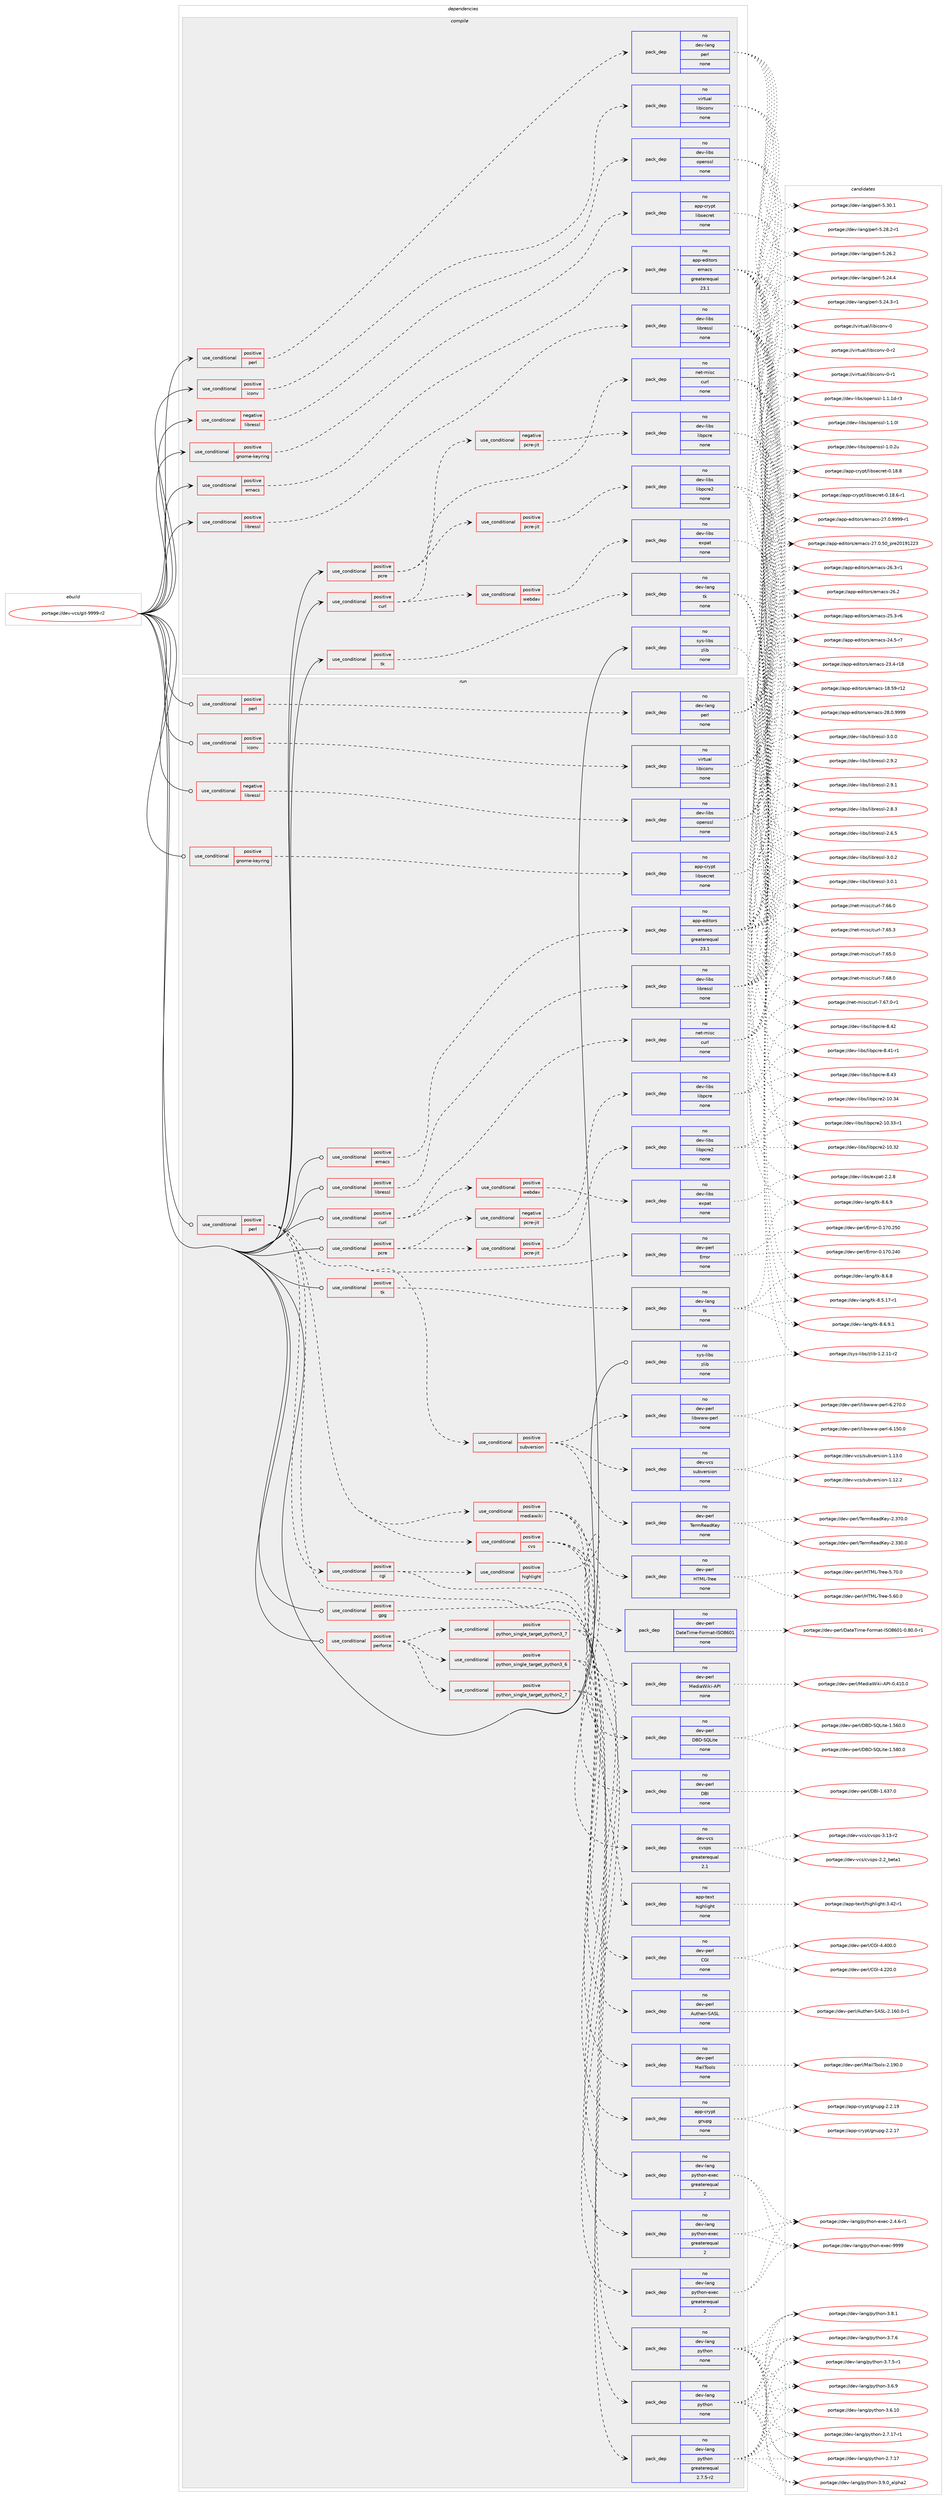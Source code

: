 digraph prolog {

# *************
# Graph options
# *************

newrank=true;
concentrate=true;
compound=true;
graph [rankdir=LR,fontname=Helvetica,fontsize=10,ranksep=1.5];#, ranksep=2.5, nodesep=0.2];
edge  [arrowhead=vee];
node  [fontname=Helvetica,fontsize=10];

# **********
# The ebuild
# **********

subgraph cluster_leftcol {
color=gray;
rank=same;
label=<<i>ebuild</i>>;
id [label="portage://dev-vcs/git-9999-r2", color=red, width=4, href="../dev-vcs/git-9999-r2.svg"];
}

# ****************
# The dependencies
# ****************

subgraph cluster_midcol {
color=gray;
label=<<i>dependencies</i>>;
subgraph cluster_compile {
fillcolor="#eeeeee";
style=filled;
label=<<i>compile</i>>;
subgraph cond60885 {
dependency294381 [label=<<TABLE BORDER="0" CELLBORDER="1" CELLSPACING="0" CELLPADDING="4"><TR><TD ROWSPAN="3" CELLPADDING="10">use_conditional</TD></TR><TR><TD>negative</TD></TR><TR><TD>libressl</TD></TR></TABLE>>, shape=none, color=red];
subgraph pack228946 {
dependency294382 [label=<<TABLE BORDER="0" CELLBORDER="1" CELLSPACING="0" CELLPADDING="4" WIDTH="220"><TR><TD ROWSPAN="6" CELLPADDING="30">pack_dep</TD></TR><TR><TD WIDTH="110">no</TD></TR><TR><TD>dev-libs</TD></TR><TR><TD>openssl</TD></TR><TR><TD>none</TD></TR><TR><TD></TD></TR></TABLE>>, shape=none, color=blue];
}
dependency294381:e -> dependency294382:w [weight=20,style="dashed",arrowhead="vee"];
}
id:e -> dependency294381:w [weight=20,style="solid",arrowhead="vee"];
subgraph cond60886 {
dependency294383 [label=<<TABLE BORDER="0" CELLBORDER="1" CELLSPACING="0" CELLPADDING="4"><TR><TD ROWSPAN="3" CELLPADDING="10">use_conditional</TD></TR><TR><TD>positive</TD></TR><TR><TD>curl</TD></TR></TABLE>>, shape=none, color=red];
subgraph pack228947 {
dependency294384 [label=<<TABLE BORDER="0" CELLBORDER="1" CELLSPACING="0" CELLPADDING="4" WIDTH="220"><TR><TD ROWSPAN="6" CELLPADDING="30">pack_dep</TD></TR><TR><TD WIDTH="110">no</TD></TR><TR><TD>net-misc</TD></TR><TR><TD>curl</TD></TR><TR><TD>none</TD></TR><TR><TD></TD></TR></TABLE>>, shape=none, color=blue];
}
dependency294383:e -> dependency294384:w [weight=20,style="dashed",arrowhead="vee"];
subgraph cond60887 {
dependency294385 [label=<<TABLE BORDER="0" CELLBORDER="1" CELLSPACING="0" CELLPADDING="4"><TR><TD ROWSPAN="3" CELLPADDING="10">use_conditional</TD></TR><TR><TD>positive</TD></TR><TR><TD>webdav</TD></TR></TABLE>>, shape=none, color=red];
subgraph pack228948 {
dependency294386 [label=<<TABLE BORDER="0" CELLBORDER="1" CELLSPACING="0" CELLPADDING="4" WIDTH="220"><TR><TD ROWSPAN="6" CELLPADDING="30">pack_dep</TD></TR><TR><TD WIDTH="110">no</TD></TR><TR><TD>dev-libs</TD></TR><TR><TD>expat</TD></TR><TR><TD>none</TD></TR><TR><TD></TD></TR></TABLE>>, shape=none, color=blue];
}
dependency294385:e -> dependency294386:w [weight=20,style="dashed",arrowhead="vee"];
}
dependency294383:e -> dependency294385:w [weight=20,style="dashed",arrowhead="vee"];
}
id:e -> dependency294383:w [weight=20,style="solid",arrowhead="vee"];
subgraph cond60888 {
dependency294387 [label=<<TABLE BORDER="0" CELLBORDER="1" CELLSPACING="0" CELLPADDING="4"><TR><TD ROWSPAN="3" CELLPADDING="10">use_conditional</TD></TR><TR><TD>positive</TD></TR><TR><TD>emacs</TD></TR></TABLE>>, shape=none, color=red];
subgraph pack228949 {
dependency294388 [label=<<TABLE BORDER="0" CELLBORDER="1" CELLSPACING="0" CELLPADDING="4" WIDTH="220"><TR><TD ROWSPAN="6" CELLPADDING="30">pack_dep</TD></TR><TR><TD WIDTH="110">no</TD></TR><TR><TD>app-editors</TD></TR><TR><TD>emacs</TD></TR><TR><TD>greaterequal</TD></TR><TR><TD>23.1</TD></TR></TABLE>>, shape=none, color=blue];
}
dependency294387:e -> dependency294388:w [weight=20,style="dashed",arrowhead="vee"];
}
id:e -> dependency294387:w [weight=20,style="solid",arrowhead="vee"];
subgraph cond60889 {
dependency294389 [label=<<TABLE BORDER="0" CELLBORDER="1" CELLSPACING="0" CELLPADDING="4"><TR><TD ROWSPAN="3" CELLPADDING="10">use_conditional</TD></TR><TR><TD>positive</TD></TR><TR><TD>gnome-keyring</TD></TR></TABLE>>, shape=none, color=red];
subgraph pack228950 {
dependency294390 [label=<<TABLE BORDER="0" CELLBORDER="1" CELLSPACING="0" CELLPADDING="4" WIDTH="220"><TR><TD ROWSPAN="6" CELLPADDING="30">pack_dep</TD></TR><TR><TD WIDTH="110">no</TD></TR><TR><TD>app-crypt</TD></TR><TR><TD>libsecret</TD></TR><TR><TD>none</TD></TR><TR><TD></TD></TR></TABLE>>, shape=none, color=blue];
}
dependency294389:e -> dependency294390:w [weight=20,style="dashed",arrowhead="vee"];
}
id:e -> dependency294389:w [weight=20,style="solid",arrowhead="vee"];
subgraph cond60890 {
dependency294391 [label=<<TABLE BORDER="0" CELLBORDER="1" CELLSPACING="0" CELLPADDING="4"><TR><TD ROWSPAN="3" CELLPADDING="10">use_conditional</TD></TR><TR><TD>positive</TD></TR><TR><TD>iconv</TD></TR></TABLE>>, shape=none, color=red];
subgraph pack228951 {
dependency294392 [label=<<TABLE BORDER="0" CELLBORDER="1" CELLSPACING="0" CELLPADDING="4" WIDTH="220"><TR><TD ROWSPAN="6" CELLPADDING="30">pack_dep</TD></TR><TR><TD WIDTH="110">no</TD></TR><TR><TD>virtual</TD></TR><TR><TD>libiconv</TD></TR><TR><TD>none</TD></TR><TR><TD></TD></TR></TABLE>>, shape=none, color=blue];
}
dependency294391:e -> dependency294392:w [weight=20,style="dashed",arrowhead="vee"];
}
id:e -> dependency294391:w [weight=20,style="solid",arrowhead="vee"];
subgraph cond60891 {
dependency294393 [label=<<TABLE BORDER="0" CELLBORDER="1" CELLSPACING="0" CELLPADDING="4"><TR><TD ROWSPAN="3" CELLPADDING="10">use_conditional</TD></TR><TR><TD>positive</TD></TR><TR><TD>libressl</TD></TR></TABLE>>, shape=none, color=red];
subgraph pack228952 {
dependency294394 [label=<<TABLE BORDER="0" CELLBORDER="1" CELLSPACING="0" CELLPADDING="4" WIDTH="220"><TR><TD ROWSPAN="6" CELLPADDING="30">pack_dep</TD></TR><TR><TD WIDTH="110">no</TD></TR><TR><TD>dev-libs</TD></TR><TR><TD>libressl</TD></TR><TR><TD>none</TD></TR><TR><TD></TD></TR></TABLE>>, shape=none, color=blue];
}
dependency294393:e -> dependency294394:w [weight=20,style="dashed",arrowhead="vee"];
}
id:e -> dependency294393:w [weight=20,style="solid",arrowhead="vee"];
subgraph cond60892 {
dependency294395 [label=<<TABLE BORDER="0" CELLBORDER="1" CELLSPACING="0" CELLPADDING="4"><TR><TD ROWSPAN="3" CELLPADDING="10">use_conditional</TD></TR><TR><TD>positive</TD></TR><TR><TD>pcre</TD></TR></TABLE>>, shape=none, color=red];
subgraph cond60893 {
dependency294396 [label=<<TABLE BORDER="0" CELLBORDER="1" CELLSPACING="0" CELLPADDING="4"><TR><TD ROWSPAN="3" CELLPADDING="10">use_conditional</TD></TR><TR><TD>positive</TD></TR><TR><TD>pcre-jit</TD></TR></TABLE>>, shape=none, color=red];
subgraph pack228953 {
dependency294397 [label=<<TABLE BORDER="0" CELLBORDER="1" CELLSPACING="0" CELLPADDING="4" WIDTH="220"><TR><TD ROWSPAN="6" CELLPADDING="30">pack_dep</TD></TR><TR><TD WIDTH="110">no</TD></TR><TR><TD>dev-libs</TD></TR><TR><TD>libpcre2</TD></TR><TR><TD>none</TD></TR><TR><TD></TD></TR></TABLE>>, shape=none, color=blue];
}
dependency294396:e -> dependency294397:w [weight=20,style="dashed",arrowhead="vee"];
}
dependency294395:e -> dependency294396:w [weight=20,style="dashed",arrowhead="vee"];
subgraph cond60894 {
dependency294398 [label=<<TABLE BORDER="0" CELLBORDER="1" CELLSPACING="0" CELLPADDING="4"><TR><TD ROWSPAN="3" CELLPADDING="10">use_conditional</TD></TR><TR><TD>negative</TD></TR><TR><TD>pcre-jit</TD></TR></TABLE>>, shape=none, color=red];
subgraph pack228954 {
dependency294399 [label=<<TABLE BORDER="0" CELLBORDER="1" CELLSPACING="0" CELLPADDING="4" WIDTH="220"><TR><TD ROWSPAN="6" CELLPADDING="30">pack_dep</TD></TR><TR><TD WIDTH="110">no</TD></TR><TR><TD>dev-libs</TD></TR><TR><TD>libpcre</TD></TR><TR><TD>none</TD></TR><TR><TD></TD></TR></TABLE>>, shape=none, color=blue];
}
dependency294398:e -> dependency294399:w [weight=20,style="dashed",arrowhead="vee"];
}
dependency294395:e -> dependency294398:w [weight=20,style="dashed",arrowhead="vee"];
}
id:e -> dependency294395:w [weight=20,style="solid",arrowhead="vee"];
subgraph cond60895 {
dependency294400 [label=<<TABLE BORDER="0" CELLBORDER="1" CELLSPACING="0" CELLPADDING="4"><TR><TD ROWSPAN="3" CELLPADDING="10">use_conditional</TD></TR><TR><TD>positive</TD></TR><TR><TD>perl</TD></TR></TABLE>>, shape=none, color=red];
subgraph pack228955 {
dependency294401 [label=<<TABLE BORDER="0" CELLBORDER="1" CELLSPACING="0" CELLPADDING="4" WIDTH="220"><TR><TD ROWSPAN="6" CELLPADDING="30">pack_dep</TD></TR><TR><TD WIDTH="110">no</TD></TR><TR><TD>dev-lang</TD></TR><TR><TD>perl</TD></TR><TR><TD>none</TD></TR><TR><TD></TD></TR></TABLE>>, shape=none, color=blue];
}
dependency294400:e -> dependency294401:w [weight=20,style="dashed",arrowhead="vee"];
}
id:e -> dependency294400:w [weight=20,style="solid",arrowhead="vee"];
subgraph cond60896 {
dependency294402 [label=<<TABLE BORDER="0" CELLBORDER="1" CELLSPACING="0" CELLPADDING="4"><TR><TD ROWSPAN="3" CELLPADDING="10">use_conditional</TD></TR><TR><TD>positive</TD></TR><TR><TD>tk</TD></TR></TABLE>>, shape=none, color=red];
subgraph pack228956 {
dependency294403 [label=<<TABLE BORDER="0" CELLBORDER="1" CELLSPACING="0" CELLPADDING="4" WIDTH="220"><TR><TD ROWSPAN="6" CELLPADDING="30">pack_dep</TD></TR><TR><TD WIDTH="110">no</TD></TR><TR><TD>dev-lang</TD></TR><TR><TD>tk</TD></TR><TR><TD>none</TD></TR><TR><TD></TD></TR></TABLE>>, shape=none, color=blue];
}
dependency294402:e -> dependency294403:w [weight=20,style="dashed",arrowhead="vee"];
}
id:e -> dependency294402:w [weight=20,style="solid",arrowhead="vee"];
subgraph pack228957 {
dependency294404 [label=<<TABLE BORDER="0" CELLBORDER="1" CELLSPACING="0" CELLPADDING="4" WIDTH="220"><TR><TD ROWSPAN="6" CELLPADDING="30">pack_dep</TD></TR><TR><TD WIDTH="110">no</TD></TR><TR><TD>sys-libs</TD></TR><TR><TD>zlib</TD></TR><TR><TD>none</TD></TR><TR><TD></TD></TR></TABLE>>, shape=none, color=blue];
}
id:e -> dependency294404:w [weight=20,style="solid",arrowhead="vee"];
}
subgraph cluster_compileandrun {
fillcolor="#eeeeee";
style=filled;
label=<<i>compile and run</i>>;
}
subgraph cluster_run {
fillcolor="#eeeeee";
style=filled;
label=<<i>run</i>>;
subgraph cond60897 {
dependency294405 [label=<<TABLE BORDER="0" CELLBORDER="1" CELLSPACING="0" CELLPADDING="4"><TR><TD ROWSPAN="3" CELLPADDING="10">use_conditional</TD></TR><TR><TD>negative</TD></TR><TR><TD>libressl</TD></TR></TABLE>>, shape=none, color=red];
subgraph pack228958 {
dependency294406 [label=<<TABLE BORDER="0" CELLBORDER="1" CELLSPACING="0" CELLPADDING="4" WIDTH="220"><TR><TD ROWSPAN="6" CELLPADDING="30">pack_dep</TD></TR><TR><TD WIDTH="110">no</TD></TR><TR><TD>dev-libs</TD></TR><TR><TD>openssl</TD></TR><TR><TD>none</TD></TR><TR><TD></TD></TR></TABLE>>, shape=none, color=blue];
}
dependency294405:e -> dependency294406:w [weight=20,style="dashed",arrowhead="vee"];
}
id:e -> dependency294405:w [weight=20,style="solid",arrowhead="odot"];
subgraph cond60898 {
dependency294407 [label=<<TABLE BORDER="0" CELLBORDER="1" CELLSPACING="0" CELLPADDING="4"><TR><TD ROWSPAN="3" CELLPADDING="10">use_conditional</TD></TR><TR><TD>positive</TD></TR><TR><TD>curl</TD></TR></TABLE>>, shape=none, color=red];
subgraph pack228959 {
dependency294408 [label=<<TABLE BORDER="0" CELLBORDER="1" CELLSPACING="0" CELLPADDING="4" WIDTH="220"><TR><TD ROWSPAN="6" CELLPADDING="30">pack_dep</TD></TR><TR><TD WIDTH="110">no</TD></TR><TR><TD>net-misc</TD></TR><TR><TD>curl</TD></TR><TR><TD>none</TD></TR><TR><TD></TD></TR></TABLE>>, shape=none, color=blue];
}
dependency294407:e -> dependency294408:w [weight=20,style="dashed",arrowhead="vee"];
subgraph cond60899 {
dependency294409 [label=<<TABLE BORDER="0" CELLBORDER="1" CELLSPACING="0" CELLPADDING="4"><TR><TD ROWSPAN="3" CELLPADDING="10">use_conditional</TD></TR><TR><TD>positive</TD></TR><TR><TD>webdav</TD></TR></TABLE>>, shape=none, color=red];
subgraph pack228960 {
dependency294410 [label=<<TABLE BORDER="0" CELLBORDER="1" CELLSPACING="0" CELLPADDING="4" WIDTH="220"><TR><TD ROWSPAN="6" CELLPADDING="30">pack_dep</TD></TR><TR><TD WIDTH="110">no</TD></TR><TR><TD>dev-libs</TD></TR><TR><TD>expat</TD></TR><TR><TD>none</TD></TR><TR><TD></TD></TR></TABLE>>, shape=none, color=blue];
}
dependency294409:e -> dependency294410:w [weight=20,style="dashed",arrowhead="vee"];
}
dependency294407:e -> dependency294409:w [weight=20,style="dashed",arrowhead="vee"];
}
id:e -> dependency294407:w [weight=20,style="solid",arrowhead="odot"];
subgraph cond60900 {
dependency294411 [label=<<TABLE BORDER="0" CELLBORDER="1" CELLSPACING="0" CELLPADDING="4"><TR><TD ROWSPAN="3" CELLPADDING="10">use_conditional</TD></TR><TR><TD>positive</TD></TR><TR><TD>emacs</TD></TR></TABLE>>, shape=none, color=red];
subgraph pack228961 {
dependency294412 [label=<<TABLE BORDER="0" CELLBORDER="1" CELLSPACING="0" CELLPADDING="4" WIDTH="220"><TR><TD ROWSPAN="6" CELLPADDING="30">pack_dep</TD></TR><TR><TD WIDTH="110">no</TD></TR><TR><TD>app-editors</TD></TR><TR><TD>emacs</TD></TR><TR><TD>greaterequal</TD></TR><TR><TD>23.1</TD></TR></TABLE>>, shape=none, color=blue];
}
dependency294411:e -> dependency294412:w [weight=20,style="dashed",arrowhead="vee"];
}
id:e -> dependency294411:w [weight=20,style="solid",arrowhead="odot"];
subgraph cond60901 {
dependency294413 [label=<<TABLE BORDER="0" CELLBORDER="1" CELLSPACING="0" CELLPADDING="4"><TR><TD ROWSPAN="3" CELLPADDING="10">use_conditional</TD></TR><TR><TD>positive</TD></TR><TR><TD>gnome-keyring</TD></TR></TABLE>>, shape=none, color=red];
subgraph pack228962 {
dependency294414 [label=<<TABLE BORDER="0" CELLBORDER="1" CELLSPACING="0" CELLPADDING="4" WIDTH="220"><TR><TD ROWSPAN="6" CELLPADDING="30">pack_dep</TD></TR><TR><TD WIDTH="110">no</TD></TR><TR><TD>app-crypt</TD></TR><TR><TD>libsecret</TD></TR><TR><TD>none</TD></TR><TR><TD></TD></TR></TABLE>>, shape=none, color=blue];
}
dependency294413:e -> dependency294414:w [weight=20,style="dashed",arrowhead="vee"];
}
id:e -> dependency294413:w [weight=20,style="solid",arrowhead="odot"];
subgraph cond60902 {
dependency294415 [label=<<TABLE BORDER="0" CELLBORDER="1" CELLSPACING="0" CELLPADDING="4"><TR><TD ROWSPAN="3" CELLPADDING="10">use_conditional</TD></TR><TR><TD>positive</TD></TR><TR><TD>gpg</TD></TR></TABLE>>, shape=none, color=red];
subgraph pack228963 {
dependency294416 [label=<<TABLE BORDER="0" CELLBORDER="1" CELLSPACING="0" CELLPADDING="4" WIDTH="220"><TR><TD ROWSPAN="6" CELLPADDING="30">pack_dep</TD></TR><TR><TD WIDTH="110">no</TD></TR><TR><TD>app-crypt</TD></TR><TR><TD>gnupg</TD></TR><TR><TD>none</TD></TR><TR><TD></TD></TR></TABLE>>, shape=none, color=blue];
}
dependency294415:e -> dependency294416:w [weight=20,style="dashed",arrowhead="vee"];
}
id:e -> dependency294415:w [weight=20,style="solid",arrowhead="odot"];
subgraph cond60903 {
dependency294417 [label=<<TABLE BORDER="0" CELLBORDER="1" CELLSPACING="0" CELLPADDING="4"><TR><TD ROWSPAN="3" CELLPADDING="10">use_conditional</TD></TR><TR><TD>positive</TD></TR><TR><TD>iconv</TD></TR></TABLE>>, shape=none, color=red];
subgraph pack228964 {
dependency294418 [label=<<TABLE BORDER="0" CELLBORDER="1" CELLSPACING="0" CELLPADDING="4" WIDTH="220"><TR><TD ROWSPAN="6" CELLPADDING="30">pack_dep</TD></TR><TR><TD WIDTH="110">no</TD></TR><TR><TD>virtual</TD></TR><TR><TD>libiconv</TD></TR><TR><TD>none</TD></TR><TR><TD></TD></TR></TABLE>>, shape=none, color=blue];
}
dependency294417:e -> dependency294418:w [weight=20,style="dashed",arrowhead="vee"];
}
id:e -> dependency294417:w [weight=20,style="solid",arrowhead="odot"];
subgraph cond60904 {
dependency294419 [label=<<TABLE BORDER="0" CELLBORDER="1" CELLSPACING="0" CELLPADDING="4"><TR><TD ROWSPAN="3" CELLPADDING="10">use_conditional</TD></TR><TR><TD>positive</TD></TR><TR><TD>libressl</TD></TR></TABLE>>, shape=none, color=red];
subgraph pack228965 {
dependency294420 [label=<<TABLE BORDER="0" CELLBORDER="1" CELLSPACING="0" CELLPADDING="4" WIDTH="220"><TR><TD ROWSPAN="6" CELLPADDING="30">pack_dep</TD></TR><TR><TD WIDTH="110">no</TD></TR><TR><TD>dev-libs</TD></TR><TR><TD>libressl</TD></TR><TR><TD>none</TD></TR><TR><TD></TD></TR></TABLE>>, shape=none, color=blue];
}
dependency294419:e -> dependency294420:w [weight=20,style="dashed",arrowhead="vee"];
}
id:e -> dependency294419:w [weight=20,style="solid",arrowhead="odot"];
subgraph cond60905 {
dependency294421 [label=<<TABLE BORDER="0" CELLBORDER="1" CELLSPACING="0" CELLPADDING="4"><TR><TD ROWSPAN="3" CELLPADDING="10">use_conditional</TD></TR><TR><TD>positive</TD></TR><TR><TD>pcre</TD></TR></TABLE>>, shape=none, color=red];
subgraph cond60906 {
dependency294422 [label=<<TABLE BORDER="0" CELLBORDER="1" CELLSPACING="0" CELLPADDING="4"><TR><TD ROWSPAN="3" CELLPADDING="10">use_conditional</TD></TR><TR><TD>positive</TD></TR><TR><TD>pcre-jit</TD></TR></TABLE>>, shape=none, color=red];
subgraph pack228966 {
dependency294423 [label=<<TABLE BORDER="0" CELLBORDER="1" CELLSPACING="0" CELLPADDING="4" WIDTH="220"><TR><TD ROWSPAN="6" CELLPADDING="30">pack_dep</TD></TR><TR><TD WIDTH="110">no</TD></TR><TR><TD>dev-libs</TD></TR><TR><TD>libpcre2</TD></TR><TR><TD>none</TD></TR><TR><TD></TD></TR></TABLE>>, shape=none, color=blue];
}
dependency294422:e -> dependency294423:w [weight=20,style="dashed",arrowhead="vee"];
}
dependency294421:e -> dependency294422:w [weight=20,style="dashed",arrowhead="vee"];
subgraph cond60907 {
dependency294424 [label=<<TABLE BORDER="0" CELLBORDER="1" CELLSPACING="0" CELLPADDING="4"><TR><TD ROWSPAN="3" CELLPADDING="10">use_conditional</TD></TR><TR><TD>negative</TD></TR><TR><TD>pcre-jit</TD></TR></TABLE>>, shape=none, color=red];
subgraph pack228967 {
dependency294425 [label=<<TABLE BORDER="0" CELLBORDER="1" CELLSPACING="0" CELLPADDING="4" WIDTH="220"><TR><TD ROWSPAN="6" CELLPADDING="30">pack_dep</TD></TR><TR><TD WIDTH="110">no</TD></TR><TR><TD>dev-libs</TD></TR><TR><TD>libpcre</TD></TR><TR><TD>none</TD></TR><TR><TD></TD></TR></TABLE>>, shape=none, color=blue];
}
dependency294424:e -> dependency294425:w [weight=20,style="dashed",arrowhead="vee"];
}
dependency294421:e -> dependency294424:w [weight=20,style="dashed",arrowhead="vee"];
}
id:e -> dependency294421:w [weight=20,style="solid",arrowhead="odot"];
subgraph cond60908 {
dependency294426 [label=<<TABLE BORDER="0" CELLBORDER="1" CELLSPACING="0" CELLPADDING="4"><TR><TD ROWSPAN="3" CELLPADDING="10">use_conditional</TD></TR><TR><TD>positive</TD></TR><TR><TD>perforce</TD></TR></TABLE>>, shape=none, color=red];
subgraph cond60909 {
dependency294427 [label=<<TABLE BORDER="0" CELLBORDER="1" CELLSPACING="0" CELLPADDING="4"><TR><TD ROWSPAN="3" CELLPADDING="10">use_conditional</TD></TR><TR><TD>positive</TD></TR><TR><TD>python_single_target_python2_7</TD></TR></TABLE>>, shape=none, color=red];
subgraph pack228968 {
dependency294428 [label=<<TABLE BORDER="0" CELLBORDER="1" CELLSPACING="0" CELLPADDING="4" WIDTH="220"><TR><TD ROWSPAN="6" CELLPADDING="30">pack_dep</TD></TR><TR><TD WIDTH="110">no</TD></TR><TR><TD>dev-lang</TD></TR><TR><TD>python</TD></TR><TR><TD>greaterequal</TD></TR><TR><TD>2.7.5-r2</TD></TR></TABLE>>, shape=none, color=blue];
}
dependency294427:e -> dependency294428:w [weight=20,style="dashed",arrowhead="vee"];
subgraph pack228969 {
dependency294429 [label=<<TABLE BORDER="0" CELLBORDER="1" CELLSPACING="0" CELLPADDING="4" WIDTH="220"><TR><TD ROWSPAN="6" CELLPADDING="30">pack_dep</TD></TR><TR><TD WIDTH="110">no</TD></TR><TR><TD>dev-lang</TD></TR><TR><TD>python-exec</TD></TR><TR><TD>greaterequal</TD></TR><TR><TD>2</TD></TR></TABLE>>, shape=none, color=blue];
}
dependency294427:e -> dependency294429:w [weight=20,style="dashed",arrowhead="vee"];
}
dependency294426:e -> dependency294427:w [weight=20,style="dashed",arrowhead="vee"];
subgraph cond60910 {
dependency294430 [label=<<TABLE BORDER="0" CELLBORDER="1" CELLSPACING="0" CELLPADDING="4"><TR><TD ROWSPAN="3" CELLPADDING="10">use_conditional</TD></TR><TR><TD>positive</TD></TR><TR><TD>python_single_target_python3_6</TD></TR></TABLE>>, shape=none, color=red];
subgraph pack228970 {
dependency294431 [label=<<TABLE BORDER="0" CELLBORDER="1" CELLSPACING="0" CELLPADDING="4" WIDTH="220"><TR><TD ROWSPAN="6" CELLPADDING="30">pack_dep</TD></TR><TR><TD WIDTH="110">no</TD></TR><TR><TD>dev-lang</TD></TR><TR><TD>python</TD></TR><TR><TD>none</TD></TR><TR><TD></TD></TR></TABLE>>, shape=none, color=blue];
}
dependency294430:e -> dependency294431:w [weight=20,style="dashed",arrowhead="vee"];
subgraph pack228971 {
dependency294432 [label=<<TABLE BORDER="0" CELLBORDER="1" CELLSPACING="0" CELLPADDING="4" WIDTH="220"><TR><TD ROWSPAN="6" CELLPADDING="30">pack_dep</TD></TR><TR><TD WIDTH="110">no</TD></TR><TR><TD>dev-lang</TD></TR><TR><TD>python-exec</TD></TR><TR><TD>greaterequal</TD></TR><TR><TD>2</TD></TR></TABLE>>, shape=none, color=blue];
}
dependency294430:e -> dependency294432:w [weight=20,style="dashed",arrowhead="vee"];
}
dependency294426:e -> dependency294430:w [weight=20,style="dashed",arrowhead="vee"];
subgraph cond60911 {
dependency294433 [label=<<TABLE BORDER="0" CELLBORDER="1" CELLSPACING="0" CELLPADDING="4"><TR><TD ROWSPAN="3" CELLPADDING="10">use_conditional</TD></TR><TR><TD>positive</TD></TR><TR><TD>python_single_target_python3_7</TD></TR></TABLE>>, shape=none, color=red];
subgraph pack228972 {
dependency294434 [label=<<TABLE BORDER="0" CELLBORDER="1" CELLSPACING="0" CELLPADDING="4" WIDTH="220"><TR><TD ROWSPAN="6" CELLPADDING="30">pack_dep</TD></TR><TR><TD WIDTH="110">no</TD></TR><TR><TD>dev-lang</TD></TR><TR><TD>python</TD></TR><TR><TD>none</TD></TR><TR><TD></TD></TR></TABLE>>, shape=none, color=blue];
}
dependency294433:e -> dependency294434:w [weight=20,style="dashed",arrowhead="vee"];
subgraph pack228973 {
dependency294435 [label=<<TABLE BORDER="0" CELLBORDER="1" CELLSPACING="0" CELLPADDING="4" WIDTH="220"><TR><TD ROWSPAN="6" CELLPADDING="30">pack_dep</TD></TR><TR><TD WIDTH="110">no</TD></TR><TR><TD>dev-lang</TD></TR><TR><TD>python-exec</TD></TR><TR><TD>greaterequal</TD></TR><TR><TD>2</TD></TR></TABLE>>, shape=none, color=blue];
}
dependency294433:e -> dependency294435:w [weight=20,style="dashed",arrowhead="vee"];
}
dependency294426:e -> dependency294433:w [weight=20,style="dashed",arrowhead="vee"];
}
id:e -> dependency294426:w [weight=20,style="solid",arrowhead="odot"];
subgraph cond60912 {
dependency294436 [label=<<TABLE BORDER="0" CELLBORDER="1" CELLSPACING="0" CELLPADDING="4"><TR><TD ROWSPAN="3" CELLPADDING="10">use_conditional</TD></TR><TR><TD>positive</TD></TR><TR><TD>perl</TD></TR></TABLE>>, shape=none, color=red];
subgraph pack228974 {
dependency294437 [label=<<TABLE BORDER="0" CELLBORDER="1" CELLSPACING="0" CELLPADDING="4" WIDTH="220"><TR><TD ROWSPAN="6" CELLPADDING="30">pack_dep</TD></TR><TR><TD WIDTH="110">no</TD></TR><TR><TD>dev-lang</TD></TR><TR><TD>perl</TD></TR><TR><TD>none</TD></TR><TR><TD></TD></TR></TABLE>>, shape=none, color=blue];
}
dependency294436:e -> dependency294437:w [weight=20,style="dashed",arrowhead="vee"];
}
id:e -> dependency294436:w [weight=20,style="solid",arrowhead="odot"];
subgraph cond60913 {
dependency294438 [label=<<TABLE BORDER="0" CELLBORDER="1" CELLSPACING="0" CELLPADDING="4"><TR><TD ROWSPAN="3" CELLPADDING="10">use_conditional</TD></TR><TR><TD>positive</TD></TR><TR><TD>perl</TD></TR></TABLE>>, shape=none, color=red];
subgraph pack228975 {
dependency294439 [label=<<TABLE BORDER="0" CELLBORDER="1" CELLSPACING="0" CELLPADDING="4" WIDTH="220"><TR><TD ROWSPAN="6" CELLPADDING="30">pack_dep</TD></TR><TR><TD WIDTH="110">no</TD></TR><TR><TD>dev-perl</TD></TR><TR><TD>Error</TD></TR><TR><TD>none</TD></TR><TR><TD></TD></TR></TABLE>>, shape=none, color=blue];
}
dependency294438:e -> dependency294439:w [weight=20,style="dashed",arrowhead="vee"];
subgraph pack228976 {
dependency294440 [label=<<TABLE BORDER="0" CELLBORDER="1" CELLSPACING="0" CELLPADDING="4" WIDTH="220"><TR><TD ROWSPAN="6" CELLPADDING="30">pack_dep</TD></TR><TR><TD WIDTH="110">no</TD></TR><TR><TD>dev-perl</TD></TR><TR><TD>MailTools</TD></TR><TR><TD>none</TD></TR><TR><TD></TD></TR></TABLE>>, shape=none, color=blue];
}
dependency294438:e -> dependency294440:w [weight=20,style="dashed",arrowhead="vee"];
subgraph pack228977 {
dependency294441 [label=<<TABLE BORDER="0" CELLBORDER="1" CELLSPACING="0" CELLPADDING="4" WIDTH="220"><TR><TD ROWSPAN="6" CELLPADDING="30">pack_dep</TD></TR><TR><TD WIDTH="110">no</TD></TR><TR><TD>dev-perl</TD></TR><TR><TD>Authen-SASL</TD></TR><TR><TD>none</TD></TR><TR><TD></TD></TR></TABLE>>, shape=none, color=blue];
}
dependency294438:e -> dependency294441:w [weight=20,style="dashed",arrowhead="vee"];
subgraph cond60914 {
dependency294442 [label=<<TABLE BORDER="0" CELLBORDER="1" CELLSPACING="0" CELLPADDING="4"><TR><TD ROWSPAN="3" CELLPADDING="10">use_conditional</TD></TR><TR><TD>positive</TD></TR><TR><TD>cgi</TD></TR></TABLE>>, shape=none, color=red];
subgraph pack228978 {
dependency294443 [label=<<TABLE BORDER="0" CELLBORDER="1" CELLSPACING="0" CELLPADDING="4" WIDTH="220"><TR><TD ROWSPAN="6" CELLPADDING="30">pack_dep</TD></TR><TR><TD WIDTH="110">no</TD></TR><TR><TD>dev-perl</TD></TR><TR><TD>CGI</TD></TR><TR><TD>none</TD></TR><TR><TD></TD></TR></TABLE>>, shape=none, color=blue];
}
dependency294442:e -> dependency294443:w [weight=20,style="dashed",arrowhead="vee"];
subgraph cond60915 {
dependency294444 [label=<<TABLE BORDER="0" CELLBORDER="1" CELLSPACING="0" CELLPADDING="4"><TR><TD ROWSPAN="3" CELLPADDING="10">use_conditional</TD></TR><TR><TD>positive</TD></TR><TR><TD>highlight</TD></TR></TABLE>>, shape=none, color=red];
subgraph pack228979 {
dependency294445 [label=<<TABLE BORDER="0" CELLBORDER="1" CELLSPACING="0" CELLPADDING="4" WIDTH="220"><TR><TD ROWSPAN="6" CELLPADDING="30">pack_dep</TD></TR><TR><TD WIDTH="110">no</TD></TR><TR><TD>app-text</TD></TR><TR><TD>highlight</TD></TR><TR><TD>none</TD></TR><TR><TD></TD></TR></TABLE>>, shape=none, color=blue];
}
dependency294444:e -> dependency294445:w [weight=20,style="dashed",arrowhead="vee"];
}
dependency294442:e -> dependency294444:w [weight=20,style="dashed",arrowhead="vee"];
}
dependency294438:e -> dependency294442:w [weight=20,style="dashed",arrowhead="vee"];
subgraph cond60916 {
dependency294446 [label=<<TABLE BORDER="0" CELLBORDER="1" CELLSPACING="0" CELLPADDING="4"><TR><TD ROWSPAN="3" CELLPADDING="10">use_conditional</TD></TR><TR><TD>positive</TD></TR><TR><TD>cvs</TD></TR></TABLE>>, shape=none, color=red];
subgraph pack228980 {
dependency294447 [label=<<TABLE BORDER="0" CELLBORDER="1" CELLSPACING="0" CELLPADDING="4" WIDTH="220"><TR><TD ROWSPAN="6" CELLPADDING="30">pack_dep</TD></TR><TR><TD WIDTH="110">no</TD></TR><TR><TD>dev-vcs</TD></TR><TR><TD>cvsps</TD></TR><TR><TD>greaterequal</TD></TR><TR><TD>2.1</TD></TR></TABLE>>, shape=none, color=blue];
}
dependency294446:e -> dependency294447:w [weight=20,style="dashed",arrowhead="vee"];
subgraph pack228981 {
dependency294448 [label=<<TABLE BORDER="0" CELLBORDER="1" CELLSPACING="0" CELLPADDING="4" WIDTH="220"><TR><TD ROWSPAN="6" CELLPADDING="30">pack_dep</TD></TR><TR><TD WIDTH="110">no</TD></TR><TR><TD>dev-perl</TD></TR><TR><TD>DBI</TD></TR><TR><TD>none</TD></TR><TR><TD></TD></TR></TABLE>>, shape=none, color=blue];
}
dependency294446:e -> dependency294448:w [weight=20,style="dashed",arrowhead="vee"];
subgraph pack228982 {
dependency294449 [label=<<TABLE BORDER="0" CELLBORDER="1" CELLSPACING="0" CELLPADDING="4" WIDTH="220"><TR><TD ROWSPAN="6" CELLPADDING="30">pack_dep</TD></TR><TR><TD WIDTH="110">no</TD></TR><TR><TD>dev-perl</TD></TR><TR><TD>DBD-SQLite</TD></TR><TR><TD>none</TD></TR><TR><TD></TD></TR></TABLE>>, shape=none, color=blue];
}
dependency294446:e -> dependency294449:w [weight=20,style="dashed",arrowhead="vee"];
}
dependency294438:e -> dependency294446:w [weight=20,style="dashed",arrowhead="vee"];
subgraph cond60917 {
dependency294450 [label=<<TABLE BORDER="0" CELLBORDER="1" CELLSPACING="0" CELLPADDING="4"><TR><TD ROWSPAN="3" CELLPADDING="10">use_conditional</TD></TR><TR><TD>positive</TD></TR><TR><TD>mediawiki</TD></TR></TABLE>>, shape=none, color=red];
subgraph pack228983 {
dependency294451 [label=<<TABLE BORDER="0" CELLBORDER="1" CELLSPACING="0" CELLPADDING="4" WIDTH="220"><TR><TD ROWSPAN="6" CELLPADDING="30">pack_dep</TD></TR><TR><TD WIDTH="110">no</TD></TR><TR><TD>dev-perl</TD></TR><TR><TD>DateTime-Format-ISO8601</TD></TR><TR><TD>none</TD></TR><TR><TD></TD></TR></TABLE>>, shape=none, color=blue];
}
dependency294450:e -> dependency294451:w [weight=20,style="dashed",arrowhead="vee"];
subgraph pack228984 {
dependency294452 [label=<<TABLE BORDER="0" CELLBORDER="1" CELLSPACING="0" CELLPADDING="4" WIDTH="220"><TR><TD ROWSPAN="6" CELLPADDING="30">pack_dep</TD></TR><TR><TD WIDTH="110">no</TD></TR><TR><TD>dev-perl</TD></TR><TR><TD>HTML-Tree</TD></TR><TR><TD>none</TD></TR><TR><TD></TD></TR></TABLE>>, shape=none, color=blue];
}
dependency294450:e -> dependency294452:w [weight=20,style="dashed",arrowhead="vee"];
subgraph pack228985 {
dependency294453 [label=<<TABLE BORDER="0" CELLBORDER="1" CELLSPACING="0" CELLPADDING="4" WIDTH="220"><TR><TD ROWSPAN="6" CELLPADDING="30">pack_dep</TD></TR><TR><TD WIDTH="110">no</TD></TR><TR><TD>dev-perl</TD></TR><TR><TD>MediaWiki-API</TD></TR><TR><TD>none</TD></TR><TR><TD></TD></TR></TABLE>>, shape=none, color=blue];
}
dependency294450:e -> dependency294453:w [weight=20,style="dashed",arrowhead="vee"];
}
dependency294438:e -> dependency294450:w [weight=20,style="dashed",arrowhead="vee"];
subgraph cond60918 {
dependency294454 [label=<<TABLE BORDER="0" CELLBORDER="1" CELLSPACING="0" CELLPADDING="4"><TR><TD ROWSPAN="3" CELLPADDING="10">use_conditional</TD></TR><TR><TD>positive</TD></TR><TR><TD>subversion</TD></TR></TABLE>>, shape=none, color=red];
subgraph pack228986 {
dependency294455 [label=<<TABLE BORDER="0" CELLBORDER="1" CELLSPACING="0" CELLPADDING="4" WIDTH="220"><TR><TD ROWSPAN="6" CELLPADDING="30">pack_dep</TD></TR><TR><TD WIDTH="110">no</TD></TR><TR><TD>dev-vcs</TD></TR><TR><TD>subversion</TD></TR><TR><TD>none</TD></TR><TR><TD></TD></TR></TABLE>>, shape=none, color=blue];
}
dependency294454:e -> dependency294455:w [weight=20,style="dashed",arrowhead="vee"];
subgraph pack228987 {
dependency294456 [label=<<TABLE BORDER="0" CELLBORDER="1" CELLSPACING="0" CELLPADDING="4" WIDTH="220"><TR><TD ROWSPAN="6" CELLPADDING="30">pack_dep</TD></TR><TR><TD WIDTH="110">no</TD></TR><TR><TD>dev-perl</TD></TR><TR><TD>libwww-perl</TD></TR><TR><TD>none</TD></TR><TR><TD></TD></TR></TABLE>>, shape=none, color=blue];
}
dependency294454:e -> dependency294456:w [weight=20,style="dashed",arrowhead="vee"];
subgraph pack228988 {
dependency294457 [label=<<TABLE BORDER="0" CELLBORDER="1" CELLSPACING="0" CELLPADDING="4" WIDTH="220"><TR><TD ROWSPAN="6" CELLPADDING="30">pack_dep</TD></TR><TR><TD WIDTH="110">no</TD></TR><TR><TD>dev-perl</TD></TR><TR><TD>TermReadKey</TD></TR><TR><TD>none</TD></TR><TR><TD></TD></TR></TABLE>>, shape=none, color=blue];
}
dependency294454:e -> dependency294457:w [weight=20,style="dashed",arrowhead="vee"];
}
dependency294438:e -> dependency294454:w [weight=20,style="dashed",arrowhead="vee"];
}
id:e -> dependency294438:w [weight=20,style="solid",arrowhead="odot"];
subgraph cond60919 {
dependency294458 [label=<<TABLE BORDER="0" CELLBORDER="1" CELLSPACING="0" CELLPADDING="4"><TR><TD ROWSPAN="3" CELLPADDING="10">use_conditional</TD></TR><TR><TD>positive</TD></TR><TR><TD>tk</TD></TR></TABLE>>, shape=none, color=red];
subgraph pack228989 {
dependency294459 [label=<<TABLE BORDER="0" CELLBORDER="1" CELLSPACING="0" CELLPADDING="4" WIDTH="220"><TR><TD ROWSPAN="6" CELLPADDING="30">pack_dep</TD></TR><TR><TD WIDTH="110">no</TD></TR><TR><TD>dev-lang</TD></TR><TR><TD>tk</TD></TR><TR><TD>none</TD></TR><TR><TD></TD></TR></TABLE>>, shape=none, color=blue];
}
dependency294458:e -> dependency294459:w [weight=20,style="dashed",arrowhead="vee"];
}
id:e -> dependency294458:w [weight=20,style="solid",arrowhead="odot"];
subgraph pack228990 {
dependency294460 [label=<<TABLE BORDER="0" CELLBORDER="1" CELLSPACING="0" CELLPADDING="4" WIDTH="220"><TR><TD ROWSPAN="6" CELLPADDING="30">pack_dep</TD></TR><TR><TD WIDTH="110">no</TD></TR><TR><TD>sys-libs</TD></TR><TR><TD>zlib</TD></TR><TR><TD>none</TD></TR><TR><TD></TD></TR></TABLE>>, shape=none, color=blue];
}
id:e -> dependency294460:w [weight=20,style="solid",arrowhead="odot"];
}
}

# **************
# The candidates
# **************

subgraph cluster_choices {
rank=same;
color=gray;
label=<<i>candidates</i>>;

subgraph choice228946 {
color=black;
nodesep=1;
choice1001011184510810598115471111121011101151151084549464946491004511451 [label="portage://dev-libs/openssl-1.1.1d-r3", color=red, width=4,href="../dev-libs/openssl-1.1.1d-r3.svg"];
choice100101118451081059811547111112101110115115108454946494648108 [label="portage://dev-libs/openssl-1.1.0l", color=red, width=4,href="../dev-libs/openssl-1.1.0l.svg"];
choice100101118451081059811547111112101110115115108454946484650117 [label="portage://dev-libs/openssl-1.0.2u", color=red, width=4,href="../dev-libs/openssl-1.0.2u.svg"];
dependency294382:e -> choice1001011184510810598115471111121011101151151084549464946491004511451:w [style=dotted,weight="100"];
dependency294382:e -> choice100101118451081059811547111112101110115115108454946494648108:w [style=dotted,weight="100"];
dependency294382:e -> choice100101118451081059811547111112101110115115108454946484650117:w [style=dotted,weight="100"];
}
subgraph choice228947 {
color=black;
nodesep=1;
choice1101011164510910511599479911711410845554654564648 [label="portage://net-misc/curl-7.68.0", color=red, width=4,href="../net-misc/curl-7.68.0.svg"];
choice11010111645109105115994799117114108455546545546484511449 [label="portage://net-misc/curl-7.67.0-r1", color=red, width=4,href="../net-misc/curl-7.67.0-r1.svg"];
choice1101011164510910511599479911711410845554654544648 [label="portage://net-misc/curl-7.66.0", color=red, width=4,href="../net-misc/curl-7.66.0.svg"];
choice1101011164510910511599479911711410845554654534651 [label="portage://net-misc/curl-7.65.3", color=red, width=4,href="../net-misc/curl-7.65.3.svg"];
choice1101011164510910511599479911711410845554654534648 [label="portage://net-misc/curl-7.65.0", color=red, width=4,href="../net-misc/curl-7.65.0.svg"];
dependency294384:e -> choice1101011164510910511599479911711410845554654564648:w [style=dotted,weight="100"];
dependency294384:e -> choice11010111645109105115994799117114108455546545546484511449:w [style=dotted,weight="100"];
dependency294384:e -> choice1101011164510910511599479911711410845554654544648:w [style=dotted,weight="100"];
dependency294384:e -> choice1101011164510910511599479911711410845554654534651:w [style=dotted,weight="100"];
dependency294384:e -> choice1101011164510910511599479911711410845554654534648:w [style=dotted,weight="100"];
}
subgraph choice228948 {
color=black;
nodesep=1;
choice10010111845108105981154710112011297116455046504656 [label="portage://dev-libs/expat-2.2.8", color=red, width=4,href="../dev-libs/expat-2.2.8.svg"];
dependency294386:e -> choice10010111845108105981154710112011297116455046504656:w [style=dotted,weight="100"];
}
subgraph choice228949 {
color=black;
nodesep=1;
choice971121124510110010511611111411547101109979911545505646484657575757 [label="portage://app-editors/emacs-28.0.9999", color=red, width=4,href="../app-editors/emacs-28.0.9999.svg"];
choice9711211245101100105116111114115471011099799115455055464846575757574511449 [label="portage://app-editors/emacs-27.0.9999-r1", color=red, width=4,href="../app-editors/emacs-27.0.9999-r1.svg"];
choice97112112451011001051161111141154710110997991154550554648465348951121141015048495749505051 [label="portage://app-editors/emacs-27.0.50_pre20191223", color=red, width=4,href="../app-editors/emacs-27.0.50_pre20191223.svg"];
choice971121124510110010511611111411547101109979911545505446514511449 [label="portage://app-editors/emacs-26.3-r1", color=red, width=4,href="../app-editors/emacs-26.3-r1.svg"];
choice97112112451011001051161111141154710110997991154550544650 [label="portage://app-editors/emacs-26.2", color=red, width=4,href="../app-editors/emacs-26.2.svg"];
choice971121124510110010511611111411547101109979911545505346514511454 [label="portage://app-editors/emacs-25.3-r6", color=red, width=4,href="../app-editors/emacs-25.3-r6.svg"];
choice971121124510110010511611111411547101109979911545505246534511455 [label="portage://app-editors/emacs-24.5-r7", color=red, width=4,href="../app-editors/emacs-24.5-r7.svg"];
choice97112112451011001051161111141154710110997991154550514652451144956 [label="portage://app-editors/emacs-23.4-r18", color=red, width=4,href="../app-editors/emacs-23.4-r18.svg"];
choice9711211245101100105116111114115471011099799115454956465357451144950 [label="portage://app-editors/emacs-18.59-r12", color=red, width=4,href="../app-editors/emacs-18.59-r12.svg"];
dependency294388:e -> choice971121124510110010511611111411547101109979911545505646484657575757:w [style=dotted,weight="100"];
dependency294388:e -> choice9711211245101100105116111114115471011099799115455055464846575757574511449:w [style=dotted,weight="100"];
dependency294388:e -> choice97112112451011001051161111141154710110997991154550554648465348951121141015048495749505051:w [style=dotted,weight="100"];
dependency294388:e -> choice971121124510110010511611111411547101109979911545505446514511449:w [style=dotted,weight="100"];
dependency294388:e -> choice97112112451011001051161111141154710110997991154550544650:w [style=dotted,weight="100"];
dependency294388:e -> choice971121124510110010511611111411547101109979911545505346514511454:w [style=dotted,weight="100"];
dependency294388:e -> choice971121124510110010511611111411547101109979911545505246534511455:w [style=dotted,weight="100"];
dependency294388:e -> choice97112112451011001051161111141154710110997991154550514652451144956:w [style=dotted,weight="100"];
dependency294388:e -> choice9711211245101100105116111114115471011099799115454956465357451144950:w [style=dotted,weight="100"];
}
subgraph choice228950 {
color=black;
nodesep=1;
choice97112112459911412111211647108105981151019911410111645484649564656 [label="portage://app-crypt/libsecret-0.18.8", color=red, width=4,href="../app-crypt/libsecret-0.18.8.svg"];
choice971121124599114121112116471081059811510199114101116454846495646544511449 [label="portage://app-crypt/libsecret-0.18.6-r1", color=red, width=4,href="../app-crypt/libsecret-0.18.6-r1.svg"];
dependency294390:e -> choice97112112459911412111211647108105981151019911410111645484649564656:w [style=dotted,weight="100"];
dependency294390:e -> choice971121124599114121112116471081059811510199114101116454846495646544511449:w [style=dotted,weight="100"];
}
subgraph choice228951 {
color=black;
nodesep=1;
choice1181051141161179710847108105981059911111011845484511450 [label="portage://virtual/libiconv-0-r2", color=red, width=4,href="../virtual/libiconv-0-r2.svg"];
choice1181051141161179710847108105981059911111011845484511449 [label="portage://virtual/libiconv-0-r1", color=red, width=4,href="../virtual/libiconv-0-r1.svg"];
choice118105114116117971084710810598105991111101184548 [label="portage://virtual/libiconv-0", color=red, width=4,href="../virtual/libiconv-0.svg"];
dependency294392:e -> choice1181051141161179710847108105981059911111011845484511450:w [style=dotted,weight="100"];
dependency294392:e -> choice1181051141161179710847108105981059911111011845484511449:w [style=dotted,weight="100"];
dependency294392:e -> choice118105114116117971084710810598105991111101184548:w [style=dotted,weight="100"];
}
subgraph choice228952 {
color=black;
nodesep=1;
choice10010111845108105981154710810598114101115115108455146484650 [label="portage://dev-libs/libressl-3.0.2", color=red, width=4,href="../dev-libs/libressl-3.0.2.svg"];
choice10010111845108105981154710810598114101115115108455146484649 [label="portage://dev-libs/libressl-3.0.1", color=red, width=4,href="../dev-libs/libressl-3.0.1.svg"];
choice10010111845108105981154710810598114101115115108455146484648 [label="portage://dev-libs/libressl-3.0.0", color=red, width=4,href="../dev-libs/libressl-3.0.0.svg"];
choice10010111845108105981154710810598114101115115108455046574650 [label="portage://dev-libs/libressl-2.9.2", color=red, width=4,href="../dev-libs/libressl-2.9.2.svg"];
choice10010111845108105981154710810598114101115115108455046574649 [label="portage://dev-libs/libressl-2.9.1", color=red, width=4,href="../dev-libs/libressl-2.9.1.svg"];
choice10010111845108105981154710810598114101115115108455046564651 [label="portage://dev-libs/libressl-2.8.3", color=red, width=4,href="../dev-libs/libressl-2.8.3.svg"];
choice10010111845108105981154710810598114101115115108455046544653 [label="portage://dev-libs/libressl-2.6.5", color=red, width=4,href="../dev-libs/libressl-2.6.5.svg"];
dependency294394:e -> choice10010111845108105981154710810598114101115115108455146484650:w [style=dotted,weight="100"];
dependency294394:e -> choice10010111845108105981154710810598114101115115108455146484649:w [style=dotted,weight="100"];
dependency294394:e -> choice10010111845108105981154710810598114101115115108455146484648:w [style=dotted,weight="100"];
dependency294394:e -> choice10010111845108105981154710810598114101115115108455046574650:w [style=dotted,weight="100"];
dependency294394:e -> choice10010111845108105981154710810598114101115115108455046574649:w [style=dotted,weight="100"];
dependency294394:e -> choice10010111845108105981154710810598114101115115108455046564651:w [style=dotted,weight="100"];
dependency294394:e -> choice10010111845108105981154710810598114101115115108455046544653:w [style=dotted,weight="100"];
}
subgraph choice228953 {
color=black;
nodesep=1;
choice100101118451081059811547108105981129911410150454948465152 [label="portage://dev-libs/libpcre2-10.34", color=red, width=4,href="../dev-libs/libpcre2-10.34.svg"];
choice1001011184510810598115471081059811299114101504549484651514511449 [label="portage://dev-libs/libpcre2-10.33-r1", color=red, width=4,href="../dev-libs/libpcre2-10.33-r1.svg"];
choice100101118451081059811547108105981129911410150454948465150 [label="portage://dev-libs/libpcre2-10.32", color=red, width=4,href="../dev-libs/libpcre2-10.32.svg"];
dependency294397:e -> choice100101118451081059811547108105981129911410150454948465152:w [style=dotted,weight="100"];
dependency294397:e -> choice1001011184510810598115471081059811299114101504549484651514511449:w [style=dotted,weight="100"];
dependency294397:e -> choice100101118451081059811547108105981129911410150454948465150:w [style=dotted,weight="100"];
}
subgraph choice228954 {
color=black;
nodesep=1;
choice10010111845108105981154710810598112991141014556465251 [label="portage://dev-libs/libpcre-8.43", color=red, width=4,href="../dev-libs/libpcre-8.43.svg"];
choice10010111845108105981154710810598112991141014556465250 [label="portage://dev-libs/libpcre-8.42", color=red, width=4,href="../dev-libs/libpcre-8.42.svg"];
choice100101118451081059811547108105981129911410145564652494511449 [label="portage://dev-libs/libpcre-8.41-r1", color=red, width=4,href="../dev-libs/libpcre-8.41-r1.svg"];
dependency294399:e -> choice10010111845108105981154710810598112991141014556465251:w [style=dotted,weight="100"];
dependency294399:e -> choice10010111845108105981154710810598112991141014556465250:w [style=dotted,weight="100"];
dependency294399:e -> choice100101118451081059811547108105981129911410145564652494511449:w [style=dotted,weight="100"];
}
subgraph choice228955 {
color=black;
nodesep=1;
choice10010111845108971101034711210111410845534651484649 [label="portage://dev-lang/perl-5.30.1", color=red, width=4,href="../dev-lang/perl-5.30.1.svg"];
choice100101118451089711010347112101114108455346505646504511449 [label="portage://dev-lang/perl-5.28.2-r1", color=red, width=4,href="../dev-lang/perl-5.28.2-r1.svg"];
choice10010111845108971101034711210111410845534650544650 [label="portage://dev-lang/perl-5.26.2", color=red, width=4,href="../dev-lang/perl-5.26.2.svg"];
choice10010111845108971101034711210111410845534650524652 [label="portage://dev-lang/perl-5.24.4", color=red, width=4,href="../dev-lang/perl-5.24.4.svg"];
choice100101118451089711010347112101114108455346505246514511449 [label="portage://dev-lang/perl-5.24.3-r1", color=red, width=4,href="../dev-lang/perl-5.24.3-r1.svg"];
dependency294401:e -> choice10010111845108971101034711210111410845534651484649:w [style=dotted,weight="100"];
dependency294401:e -> choice100101118451089711010347112101114108455346505646504511449:w [style=dotted,weight="100"];
dependency294401:e -> choice10010111845108971101034711210111410845534650544650:w [style=dotted,weight="100"];
dependency294401:e -> choice10010111845108971101034711210111410845534650524652:w [style=dotted,weight="100"];
dependency294401:e -> choice100101118451089711010347112101114108455346505246514511449:w [style=dotted,weight="100"];
}
subgraph choice228956 {
color=black;
nodesep=1;
choice1001011184510897110103471161074556465446574649 [label="portage://dev-lang/tk-8.6.9.1", color=red, width=4,href="../dev-lang/tk-8.6.9.1.svg"];
choice100101118451089711010347116107455646544657 [label="portage://dev-lang/tk-8.6.9", color=red, width=4,href="../dev-lang/tk-8.6.9.svg"];
choice100101118451089711010347116107455646544656 [label="portage://dev-lang/tk-8.6.8", color=red, width=4,href="../dev-lang/tk-8.6.8.svg"];
choice100101118451089711010347116107455646534649554511449 [label="portage://dev-lang/tk-8.5.17-r1", color=red, width=4,href="../dev-lang/tk-8.5.17-r1.svg"];
dependency294403:e -> choice1001011184510897110103471161074556465446574649:w [style=dotted,weight="100"];
dependency294403:e -> choice100101118451089711010347116107455646544657:w [style=dotted,weight="100"];
dependency294403:e -> choice100101118451089711010347116107455646544656:w [style=dotted,weight="100"];
dependency294403:e -> choice100101118451089711010347116107455646534649554511449:w [style=dotted,weight="100"];
}
subgraph choice228957 {
color=black;
nodesep=1;
choice11512111545108105981154712210810598454946504649494511450 [label="portage://sys-libs/zlib-1.2.11-r2", color=red, width=4,href="../sys-libs/zlib-1.2.11-r2.svg"];
dependency294404:e -> choice11512111545108105981154712210810598454946504649494511450:w [style=dotted,weight="100"];
}
subgraph choice228958 {
color=black;
nodesep=1;
choice1001011184510810598115471111121011101151151084549464946491004511451 [label="portage://dev-libs/openssl-1.1.1d-r3", color=red, width=4,href="../dev-libs/openssl-1.1.1d-r3.svg"];
choice100101118451081059811547111112101110115115108454946494648108 [label="portage://dev-libs/openssl-1.1.0l", color=red, width=4,href="../dev-libs/openssl-1.1.0l.svg"];
choice100101118451081059811547111112101110115115108454946484650117 [label="portage://dev-libs/openssl-1.0.2u", color=red, width=4,href="../dev-libs/openssl-1.0.2u.svg"];
dependency294406:e -> choice1001011184510810598115471111121011101151151084549464946491004511451:w [style=dotted,weight="100"];
dependency294406:e -> choice100101118451081059811547111112101110115115108454946494648108:w [style=dotted,weight="100"];
dependency294406:e -> choice100101118451081059811547111112101110115115108454946484650117:w [style=dotted,weight="100"];
}
subgraph choice228959 {
color=black;
nodesep=1;
choice1101011164510910511599479911711410845554654564648 [label="portage://net-misc/curl-7.68.0", color=red, width=4,href="../net-misc/curl-7.68.0.svg"];
choice11010111645109105115994799117114108455546545546484511449 [label="portage://net-misc/curl-7.67.0-r1", color=red, width=4,href="../net-misc/curl-7.67.0-r1.svg"];
choice1101011164510910511599479911711410845554654544648 [label="portage://net-misc/curl-7.66.0", color=red, width=4,href="../net-misc/curl-7.66.0.svg"];
choice1101011164510910511599479911711410845554654534651 [label="portage://net-misc/curl-7.65.3", color=red, width=4,href="../net-misc/curl-7.65.3.svg"];
choice1101011164510910511599479911711410845554654534648 [label="portage://net-misc/curl-7.65.0", color=red, width=4,href="../net-misc/curl-7.65.0.svg"];
dependency294408:e -> choice1101011164510910511599479911711410845554654564648:w [style=dotted,weight="100"];
dependency294408:e -> choice11010111645109105115994799117114108455546545546484511449:w [style=dotted,weight="100"];
dependency294408:e -> choice1101011164510910511599479911711410845554654544648:w [style=dotted,weight="100"];
dependency294408:e -> choice1101011164510910511599479911711410845554654534651:w [style=dotted,weight="100"];
dependency294408:e -> choice1101011164510910511599479911711410845554654534648:w [style=dotted,weight="100"];
}
subgraph choice228960 {
color=black;
nodesep=1;
choice10010111845108105981154710112011297116455046504656 [label="portage://dev-libs/expat-2.2.8", color=red, width=4,href="../dev-libs/expat-2.2.8.svg"];
dependency294410:e -> choice10010111845108105981154710112011297116455046504656:w [style=dotted,weight="100"];
}
subgraph choice228961 {
color=black;
nodesep=1;
choice971121124510110010511611111411547101109979911545505646484657575757 [label="portage://app-editors/emacs-28.0.9999", color=red, width=4,href="../app-editors/emacs-28.0.9999.svg"];
choice9711211245101100105116111114115471011099799115455055464846575757574511449 [label="portage://app-editors/emacs-27.0.9999-r1", color=red, width=4,href="../app-editors/emacs-27.0.9999-r1.svg"];
choice97112112451011001051161111141154710110997991154550554648465348951121141015048495749505051 [label="portage://app-editors/emacs-27.0.50_pre20191223", color=red, width=4,href="../app-editors/emacs-27.0.50_pre20191223.svg"];
choice971121124510110010511611111411547101109979911545505446514511449 [label="portage://app-editors/emacs-26.3-r1", color=red, width=4,href="../app-editors/emacs-26.3-r1.svg"];
choice97112112451011001051161111141154710110997991154550544650 [label="portage://app-editors/emacs-26.2", color=red, width=4,href="../app-editors/emacs-26.2.svg"];
choice971121124510110010511611111411547101109979911545505346514511454 [label="portage://app-editors/emacs-25.3-r6", color=red, width=4,href="../app-editors/emacs-25.3-r6.svg"];
choice971121124510110010511611111411547101109979911545505246534511455 [label="portage://app-editors/emacs-24.5-r7", color=red, width=4,href="../app-editors/emacs-24.5-r7.svg"];
choice97112112451011001051161111141154710110997991154550514652451144956 [label="portage://app-editors/emacs-23.4-r18", color=red, width=4,href="../app-editors/emacs-23.4-r18.svg"];
choice9711211245101100105116111114115471011099799115454956465357451144950 [label="portage://app-editors/emacs-18.59-r12", color=red, width=4,href="../app-editors/emacs-18.59-r12.svg"];
dependency294412:e -> choice971121124510110010511611111411547101109979911545505646484657575757:w [style=dotted,weight="100"];
dependency294412:e -> choice9711211245101100105116111114115471011099799115455055464846575757574511449:w [style=dotted,weight="100"];
dependency294412:e -> choice97112112451011001051161111141154710110997991154550554648465348951121141015048495749505051:w [style=dotted,weight="100"];
dependency294412:e -> choice971121124510110010511611111411547101109979911545505446514511449:w [style=dotted,weight="100"];
dependency294412:e -> choice97112112451011001051161111141154710110997991154550544650:w [style=dotted,weight="100"];
dependency294412:e -> choice971121124510110010511611111411547101109979911545505346514511454:w [style=dotted,weight="100"];
dependency294412:e -> choice971121124510110010511611111411547101109979911545505246534511455:w [style=dotted,weight="100"];
dependency294412:e -> choice97112112451011001051161111141154710110997991154550514652451144956:w [style=dotted,weight="100"];
dependency294412:e -> choice9711211245101100105116111114115471011099799115454956465357451144950:w [style=dotted,weight="100"];
}
subgraph choice228962 {
color=black;
nodesep=1;
choice97112112459911412111211647108105981151019911410111645484649564656 [label="portage://app-crypt/libsecret-0.18.8", color=red, width=4,href="../app-crypt/libsecret-0.18.8.svg"];
choice971121124599114121112116471081059811510199114101116454846495646544511449 [label="portage://app-crypt/libsecret-0.18.6-r1", color=red, width=4,href="../app-crypt/libsecret-0.18.6-r1.svg"];
dependency294414:e -> choice97112112459911412111211647108105981151019911410111645484649564656:w [style=dotted,weight="100"];
dependency294414:e -> choice971121124599114121112116471081059811510199114101116454846495646544511449:w [style=dotted,weight="100"];
}
subgraph choice228963 {
color=black;
nodesep=1;
choice9711211245991141211121164710311011711210345504650464957 [label="portage://app-crypt/gnupg-2.2.19", color=red, width=4,href="../app-crypt/gnupg-2.2.19.svg"];
choice9711211245991141211121164710311011711210345504650464955 [label="portage://app-crypt/gnupg-2.2.17", color=red, width=4,href="../app-crypt/gnupg-2.2.17.svg"];
dependency294416:e -> choice9711211245991141211121164710311011711210345504650464957:w [style=dotted,weight="100"];
dependency294416:e -> choice9711211245991141211121164710311011711210345504650464955:w [style=dotted,weight="100"];
}
subgraph choice228964 {
color=black;
nodesep=1;
choice1181051141161179710847108105981059911111011845484511450 [label="portage://virtual/libiconv-0-r2", color=red, width=4,href="../virtual/libiconv-0-r2.svg"];
choice1181051141161179710847108105981059911111011845484511449 [label="portage://virtual/libiconv-0-r1", color=red, width=4,href="../virtual/libiconv-0-r1.svg"];
choice118105114116117971084710810598105991111101184548 [label="portage://virtual/libiconv-0", color=red, width=4,href="../virtual/libiconv-0.svg"];
dependency294418:e -> choice1181051141161179710847108105981059911111011845484511450:w [style=dotted,weight="100"];
dependency294418:e -> choice1181051141161179710847108105981059911111011845484511449:w [style=dotted,weight="100"];
dependency294418:e -> choice118105114116117971084710810598105991111101184548:w [style=dotted,weight="100"];
}
subgraph choice228965 {
color=black;
nodesep=1;
choice10010111845108105981154710810598114101115115108455146484650 [label="portage://dev-libs/libressl-3.0.2", color=red, width=4,href="../dev-libs/libressl-3.0.2.svg"];
choice10010111845108105981154710810598114101115115108455146484649 [label="portage://dev-libs/libressl-3.0.1", color=red, width=4,href="../dev-libs/libressl-3.0.1.svg"];
choice10010111845108105981154710810598114101115115108455146484648 [label="portage://dev-libs/libressl-3.0.0", color=red, width=4,href="../dev-libs/libressl-3.0.0.svg"];
choice10010111845108105981154710810598114101115115108455046574650 [label="portage://dev-libs/libressl-2.9.2", color=red, width=4,href="../dev-libs/libressl-2.9.2.svg"];
choice10010111845108105981154710810598114101115115108455046574649 [label="portage://dev-libs/libressl-2.9.1", color=red, width=4,href="../dev-libs/libressl-2.9.1.svg"];
choice10010111845108105981154710810598114101115115108455046564651 [label="portage://dev-libs/libressl-2.8.3", color=red, width=4,href="../dev-libs/libressl-2.8.3.svg"];
choice10010111845108105981154710810598114101115115108455046544653 [label="portage://dev-libs/libressl-2.6.5", color=red, width=4,href="../dev-libs/libressl-2.6.5.svg"];
dependency294420:e -> choice10010111845108105981154710810598114101115115108455146484650:w [style=dotted,weight="100"];
dependency294420:e -> choice10010111845108105981154710810598114101115115108455146484649:w [style=dotted,weight="100"];
dependency294420:e -> choice10010111845108105981154710810598114101115115108455146484648:w [style=dotted,weight="100"];
dependency294420:e -> choice10010111845108105981154710810598114101115115108455046574650:w [style=dotted,weight="100"];
dependency294420:e -> choice10010111845108105981154710810598114101115115108455046574649:w [style=dotted,weight="100"];
dependency294420:e -> choice10010111845108105981154710810598114101115115108455046564651:w [style=dotted,weight="100"];
dependency294420:e -> choice10010111845108105981154710810598114101115115108455046544653:w [style=dotted,weight="100"];
}
subgraph choice228966 {
color=black;
nodesep=1;
choice100101118451081059811547108105981129911410150454948465152 [label="portage://dev-libs/libpcre2-10.34", color=red, width=4,href="../dev-libs/libpcre2-10.34.svg"];
choice1001011184510810598115471081059811299114101504549484651514511449 [label="portage://dev-libs/libpcre2-10.33-r1", color=red, width=4,href="../dev-libs/libpcre2-10.33-r1.svg"];
choice100101118451081059811547108105981129911410150454948465150 [label="portage://dev-libs/libpcre2-10.32", color=red, width=4,href="../dev-libs/libpcre2-10.32.svg"];
dependency294423:e -> choice100101118451081059811547108105981129911410150454948465152:w [style=dotted,weight="100"];
dependency294423:e -> choice1001011184510810598115471081059811299114101504549484651514511449:w [style=dotted,weight="100"];
dependency294423:e -> choice100101118451081059811547108105981129911410150454948465150:w [style=dotted,weight="100"];
}
subgraph choice228967 {
color=black;
nodesep=1;
choice10010111845108105981154710810598112991141014556465251 [label="portage://dev-libs/libpcre-8.43", color=red, width=4,href="../dev-libs/libpcre-8.43.svg"];
choice10010111845108105981154710810598112991141014556465250 [label="portage://dev-libs/libpcre-8.42", color=red, width=4,href="../dev-libs/libpcre-8.42.svg"];
choice100101118451081059811547108105981129911410145564652494511449 [label="portage://dev-libs/libpcre-8.41-r1", color=red, width=4,href="../dev-libs/libpcre-8.41-r1.svg"];
dependency294425:e -> choice10010111845108105981154710810598112991141014556465251:w [style=dotted,weight="100"];
dependency294425:e -> choice10010111845108105981154710810598112991141014556465250:w [style=dotted,weight="100"];
dependency294425:e -> choice100101118451081059811547108105981129911410145564652494511449:w [style=dotted,weight="100"];
}
subgraph choice228968 {
color=black;
nodesep=1;
choice10010111845108971101034711212111610411111045514657464895971081121049750 [label="portage://dev-lang/python-3.9.0_alpha2", color=red, width=4,href="../dev-lang/python-3.9.0_alpha2.svg"];
choice100101118451089711010347112121116104111110455146564649 [label="portage://dev-lang/python-3.8.1", color=red, width=4,href="../dev-lang/python-3.8.1.svg"];
choice100101118451089711010347112121116104111110455146554654 [label="portage://dev-lang/python-3.7.6", color=red, width=4,href="../dev-lang/python-3.7.6.svg"];
choice1001011184510897110103471121211161041111104551465546534511449 [label="portage://dev-lang/python-3.7.5-r1", color=red, width=4,href="../dev-lang/python-3.7.5-r1.svg"];
choice100101118451089711010347112121116104111110455146544657 [label="portage://dev-lang/python-3.6.9", color=red, width=4,href="../dev-lang/python-3.6.9.svg"];
choice10010111845108971101034711212111610411111045514654464948 [label="portage://dev-lang/python-3.6.10", color=red, width=4,href="../dev-lang/python-3.6.10.svg"];
choice100101118451089711010347112121116104111110455046554649554511449 [label="portage://dev-lang/python-2.7.17-r1", color=red, width=4,href="../dev-lang/python-2.7.17-r1.svg"];
choice10010111845108971101034711212111610411111045504655464955 [label="portage://dev-lang/python-2.7.17", color=red, width=4,href="../dev-lang/python-2.7.17.svg"];
dependency294428:e -> choice10010111845108971101034711212111610411111045514657464895971081121049750:w [style=dotted,weight="100"];
dependency294428:e -> choice100101118451089711010347112121116104111110455146564649:w [style=dotted,weight="100"];
dependency294428:e -> choice100101118451089711010347112121116104111110455146554654:w [style=dotted,weight="100"];
dependency294428:e -> choice1001011184510897110103471121211161041111104551465546534511449:w [style=dotted,weight="100"];
dependency294428:e -> choice100101118451089711010347112121116104111110455146544657:w [style=dotted,weight="100"];
dependency294428:e -> choice10010111845108971101034711212111610411111045514654464948:w [style=dotted,weight="100"];
dependency294428:e -> choice100101118451089711010347112121116104111110455046554649554511449:w [style=dotted,weight="100"];
dependency294428:e -> choice10010111845108971101034711212111610411111045504655464955:w [style=dotted,weight="100"];
}
subgraph choice228969 {
color=black;
nodesep=1;
choice10010111845108971101034711212111610411111045101120101994557575757 [label="portage://dev-lang/python-exec-9999", color=red, width=4,href="../dev-lang/python-exec-9999.svg"];
choice10010111845108971101034711212111610411111045101120101994550465246544511449 [label="portage://dev-lang/python-exec-2.4.6-r1", color=red, width=4,href="../dev-lang/python-exec-2.4.6-r1.svg"];
dependency294429:e -> choice10010111845108971101034711212111610411111045101120101994557575757:w [style=dotted,weight="100"];
dependency294429:e -> choice10010111845108971101034711212111610411111045101120101994550465246544511449:w [style=dotted,weight="100"];
}
subgraph choice228970 {
color=black;
nodesep=1;
choice10010111845108971101034711212111610411111045514657464895971081121049750 [label="portage://dev-lang/python-3.9.0_alpha2", color=red, width=4,href="../dev-lang/python-3.9.0_alpha2.svg"];
choice100101118451089711010347112121116104111110455146564649 [label="portage://dev-lang/python-3.8.1", color=red, width=4,href="../dev-lang/python-3.8.1.svg"];
choice100101118451089711010347112121116104111110455146554654 [label="portage://dev-lang/python-3.7.6", color=red, width=4,href="../dev-lang/python-3.7.6.svg"];
choice1001011184510897110103471121211161041111104551465546534511449 [label="portage://dev-lang/python-3.7.5-r1", color=red, width=4,href="../dev-lang/python-3.7.5-r1.svg"];
choice100101118451089711010347112121116104111110455146544657 [label="portage://dev-lang/python-3.6.9", color=red, width=4,href="../dev-lang/python-3.6.9.svg"];
choice10010111845108971101034711212111610411111045514654464948 [label="portage://dev-lang/python-3.6.10", color=red, width=4,href="../dev-lang/python-3.6.10.svg"];
choice100101118451089711010347112121116104111110455046554649554511449 [label="portage://dev-lang/python-2.7.17-r1", color=red, width=4,href="../dev-lang/python-2.7.17-r1.svg"];
choice10010111845108971101034711212111610411111045504655464955 [label="portage://dev-lang/python-2.7.17", color=red, width=4,href="../dev-lang/python-2.7.17.svg"];
dependency294431:e -> choice10010111845108971101034711212111610411111045514657464895971081121049750:w [style=dotted,weight="100"];
dependency294431:e -> choice100101118451089711010347112121116104111110455146564649:w [style=dotted,weight="100"];
dependency294431:e -> choice100101118451089711010347112121116104111110455146554654:w [style=dotted,weight="100"];
dependency294431:e -> choice1001011184510897110103471121211161041111104551465546534511449:w [style=dotted,weight="100"];
dependency294431:e -> choice100101118451089711010347112121116104111110455146544657:w [style=dotted,weight="100"];
dependency294431:e -> choice10010111845108971101034711212111610411111045514654464948:w [style=dotted,weight="100"];
dependency294431:e -> choice100101118451089711010347112121116104111110455046554649554511449:w [style=dotted,weight="100"];
dependency294431:e -> choice10010111845108971101034711212111610411111045504655464955:w [style=dotted,weight="100"];
}
subgraph choice228971 {
color=black;
nodesep=1;
choice10010111845108971101034711212111610411111045101120101994557575757 [label="portage://dev-lang/python-exec-9999", color=red, width=4,href="../dev-lang/python-exec-9999.svg"];
choice10010111845108971101034711212111610411111045101120101994550465246544511449 [label="portage://dev-lang/python-exec-2.4.6-r1", color=red, width=4,href="../dev-lang/python-exec-2.4.6-r1.svg"];
dependency294432:e -> choice10010111845108971101034711212111610411111045101120101994557575757:w [style=dotted,weight="100"];
dependency294432:e -> choice10010111845108971101034711212111610411111045101120101994550465246544511449:w [style=dotted,weight="100"];
}
subgraph choice228972 {
color=black;
nodesep=1;
choice10010111845108971101034711212111610411111045514657464895971081121049750 [label="portage://dev-lang/python-3.9.0_alpha2", color=red, width=4,href="../dev-lang/python-3.9.0_alpha2.svg"];
choice100101118451089711010347112121116104111110455146564649 [label="portage://dev-lang/python-3.8.1", color=red, width=4,href="../dev-lang/python-3.8.1.svg"];
choice100101118451089711010347112121116104111110455146554654 [label="portage://dev-lang/python-3.7.6", color=red, width=4,href="../dev-lang/python-3.7.6.svg"];
choice1001011184510897110103471121211161041111104551465546534511449 [label="portage://dev-lang/python-3.7.5-r1", color=red, width=4,href="../dev-lang/python-3.7.5-r1.svg"];
choice100101118451089711010347112121116104111110455146544657 [label="portage://dev-lang/python-3.6.9", color=red, width=4,href="../dev-lang/python-3.6.9.svg"];
choice10010111845108971101034711212111610411111045514654464948 [label="portage://dev-lang/python-3.6.10", color=red, width=4,href="../dev-lang/python-3.6.10.svg"];
choice100101118451089711010347112121116104111110455046554649554511449 [label="portage://dev-lang/python-2.7.17-r1", color=red, width=4,href="../dev-lang/python-2.7.17-r1.svg"];
choice10010111845108971101034711212111610411111045504655464955 [label="portage://dev-lang/python-2.7.17", color=red, width=4,href="../dev-lang/python-2.7.17.svg"];
dependency294434:e -> choice10010111845108971101034711212111610411111045514657464895971081121049750:w [style=dotted,weight="100"];
dependency294434:e -> choice100101118451089711010347112121116104111110455146564649:w [style=dotted,weight="100"];
dependency294434:e -> choice100101118451089711010347112121116104111110455146554654:w [style=dotted,weight="100"];
dependency294434:e -> choice1001011184510897110103471121211161041111104551465546534511449:w [style=dotted,weight="100"];
dependency294434:e -> choice100101118451089711010347112121116104111110455146544657:w [style=dotted,weight="100"];
dependency294434:e -> choice10010111845108971101034711212111610411111045514654464948:w [style=dotted,weight="100"];
dependency294434:e -> choice100101118451089711010347112121116104111110455046554649554511449:w [style=dotted,weight="100"];
dependency294434:e -> choice10010111845108971101034711212111610411111045504655464955:w [style=dotted,weight="100"];
}
subgraph choice228973 {
color=black;
nodesep=1;
choice10010111845108971101034711212111610411111045101120101994557575757 [label="portage://dev-lang/python-exec-9999", color=red, width=4,href="../dev-lang/python-exec-9999.svg"];
choice10010111845108971101034711212111610411111045101120101994550465246544511449 [label="portage://dev-lang/python-exec-2.4.6-r1", color=red, width=4,href="../dev-lang/python-exec-2.4.6-r1.svg"];
dependency294435:e -> choice10010111845108971101034711212111610411111045101120101994557575757:w [style=dotted,weight="100"];
dependency294435:e -> choice10010111845108971101034711212111610411111045101120101994550465246544511449:w [style=dotted,weight="100"];
}
subgraph choice228974 {
color=black;
nodesep=1;
choice10010111845108971101034711210111410845534651484649 [label="portage://dev-lang/perl-5.30.1", color=red, width=4,href="../dev-lang/perl-5.30.1.svg"];
choice100101118451089711010347112101114108455346505646504511449 [label="portage://dev-lang/perl-5.28.2-r1", color=red, width=4,href="../dev-lang/perl-5.28.2-r1.svg"];
choice10010111845108971101034711210111410845534650544650 [label="portage://dev-lang/perl-5.26.2", color=red, width=4,href="../dev-lang/perl-5.26.2.svg"];
choice10010111845108971101034711210111410845534650524652 [label="portage://dev-lang/perl-5.24.4", color=red, width=4,href="../dev-lang/perl-5.24.4.svg"];
choice100101118451089711010347112101114108455346505246514511449 [label="portage://dev-lang/perl-5.24.3-r1", color=red, width=4,href="../dev-lang/perl-5.24.3-r1.svg"];
dependency294437:e -> choice10010111845108971101034711210111410845534651484649:w [style=dotted,weight="100"];
dependency294437:e -> choice100101118451089711010347112101114108455346505646504511449:w [style=dotted,weight="100"];
dependency294437:e -> choice10010111845108971101034711210111410845534650544650:w [style=dotted,weight="100"];
dependency294437:e -> choice10010111845108971101034711210111410845534650524652:w [style=dotted,weight="100"];
dependency294437:e -> choice100101118451089711010347112101114108455346505246514511449:w [style=dotted,weight="100"];
}
subgraph choice228975 {
color=black;
nodesep=1;
choice10010111845112101114108476911411411111445484649554846505348 [label="portage://dev-perl/Error-0.170.250", color=red, width=4,href="../dev-perl/Error-0.170.250.svg"];
choice10010111845112101114108476911411411111445484649554846505248 [label="portage://dev-perl/Error-0.170.240", color=red, width=4,href="../dev-perl/Error-0.170.240.svg"];
dependency294439:e -> choice10010111845112101114108476911411411111445484649554846505348:w [style=dotted,weight="100"];
dependency294439:e -> choice10010111845112101114108476911411411111445484649554846505248:w [style=dotted,weight="100"];
}
subgraph choice228976 {
color=black;
nodesep=1;
choice10010111845112101114108477797105108841111111081154550464957484648 [label="portage://dev-perl/MailTools-2.190.0", color=red, width=4,href="../dev-perl/MailTools-2.190.0.svg"];
dependency294440:e -> choice10010111845112101114108477797105108841111111081154550464957484648:w [style=dotted,weight="100"];
}
subgraph choice228977 {
color=black;
nodesep=1;
choice100101118451121011141084765117116104101110458365837645504649544846484511449 [label="portage://dev-perl/Authen-SASL-2.160.0-r1", color=red, width=4,href="../dev-perl/Authen-SASL-2.160.0-r1.svg"];
dependency294441:e -> choice100101118451121011141084765117116104101110458365837645504649544846484511449:w [style=dotted,weight="100"];
}
subgraph choice228978 {
color=black;
nodesep=1;
choice10010111845112101114108476771734552465248484648 [label="portage://dev-perl/CGI-4.400.0", color=red, width=4,href="../dev-perl/CGI-4.400.0.svg"];
choice10010111845112101114108476771734552465050484648 [label="portage://dev-perl/CGI-4.220.0", color=red, width=4,href="../dev-perl/CGI-4.220.0.svg"];
dependency294443:e -> choice10010111845112101114108476771734552465248484648:w [style=dotted,weight="100"];
dependency294443:e -> choice10010111845112101114108476771734552465050484648:w [style=dotted,weight="100"];
}
subgraph choice228979 {
color=black;
nodesep=1;
choice97112112451161011201164710410510310410810510310411645514652504511449 [label="portage://app-text/highlight-3.42-r1", color=red, width=4,href="../app-text/highlight-3.42-r1.svg"];
dependency294445:e -> choice97112112451161011201164710410510310410810510310411645514652504511449:w [style=dotted,weight="100"];
}
subgraph choice228980 {
color=black;
nodesep=1;
choice1001011184511899115479911811511211545514649514511450 [label="portage://dev-vcs/cvsps-3.13-r2", color=red, width=4,href="../dev-vcs/cvsps-3.13-r2.svg"];
choice100101118451189911547991181151121154550465095981011169749 [label="portage://dev-vcs/cvsps-2.2_beta1", color=red, width=4,href="../dev-vcs/cvsps-2.2_beta1.svg"];
dependency294447:e -> choice1001011184511899115479911811511211545514649514511450:w [style=dotted,weight="100"];
dependency294447:e -> choice100101118451189911547991181151121154550465095981011169749:w [style=dotted,weight="100"];
}
subgraph choice228981 {
color=black;
nodesep=1;
choice10010111845112101114108476866734549465451554648 [label="portage://dev-perl/DBI-1.637.0", color=red, width=4,href="../dev-perl/DBI-1.637.0.svg"];
dependency294448:e -> choice10010111845112101114108476866734549465451554648:w [style=dotted,weight="100"];
}
subgraph choice228982 {
color=black;
nodesep=1;
choice1001011184511210111410847686668458381761051161014549465356484648 [label="portage://dev-perl/DBD-SQLite-1.580.0", color=red, width=4,href="../dev-perl/DBD-SQLite-1.580.0.svg"];
choice1001011184511210111410847686668458381761051161014549465354484648 [label="portage://dev-perl/DBD-SQLite-1.560.0", color=red, width=4,href="../dev-perl/DBD-SQLite-1.560.0.svg"];
dependency294449:e -> choice1001011184511210111410847686668458381761051161014549465356484648:w [style=dotted,weight="100"];
dependency294449:e -> choice1001011184511210111410847686668458381761051161014549465354484648:w [style=dotted,weight="100"];
}
subgraph choice228983 {
color=black;
nodesep=1;
choice10010111845112101114108476897116101841051091014570111114109971164573837956544849454846564846484511449 [label="portage://dev-perl/DateTime-Format-ISO8601-0.80.0-r1", color=red, width=4,href="../dev-perl/DateTime-Format-ISO8601-0.80.0-r1.svg"];
dependency294451:e -> choice10010111845112101114108476897116101841051091014570111114109971164573837956544849454846564846484511449:w [style=dotted,weight="100"];
}
subgraph choice228984 {
color=black;
nodesep=1;
choice100101118451121011141084772847776458411410110145534655484648 [label="portage://dev-perl/HTML-Tree-5.70.0", color=red, width=4,href="../dev-perl/HTML-Tree-5.70.0.svg"];
choice100101118451121011141084772847776458411410110145534654484648 [label="portage://dev-perl/HTML-Tree-5.60.0", color=red, width=4,href="../dev-perl/HTML-Tree-5.60.0.svg"];
dependency294452:e -> choice100101118451121011141084772847776458411410110145534655484648:w [style=dotted,weight="100"];
dependency294452:e -> choice100101118451121011141084772847776458411410110145534654484648:w [style=dotted,weight="100"];
}
subgraph choice228985 {
color=black;
nodesep=1;
choice1001011184511210111410847771011001059787105107105456580734548465249484648 [label="portage://dev-perl/MediaWiki-API-0.410.0", color=red, width=4,href="../dev-perl/MediaWiki-API-0.410.0.svg"];
dependency294453:e -> choice1001011184511210111410847771011001059787105107105456580734548465249484648:w [style=dotted,weight="100"];
}
subgraph choice228986 {
color=black;
nodesep=1;
choice1001011184511899115471151179811810111411510511111045494649514648 [label="portage://dev-vcs/subversion-1.13.0", color=red, width=4,href="../dev-vcs/subversion-1.13.0.svg"];
choice1001011184511899115471151179811810111411510511111045494649504650 [label="portage://dev-vcs/subversion-1.12.2", color=red, width=4,href="../dev-vcs/subversion-1.12.2.svg"];
dependency294455:e -> choice1001011184511899115471151179811810111411510511111045494649514648:w [style=dotted,weight="100"];
dependency294455:e -> choice1001011184511899115471151179811810111411510511111045494649504650:w [style=dotted,weight="100"];
}
subgraph choice228987 {
color=black;
nodesep=1;
choice100101118451121011141084710810598119119119451121011141084554465055484648 [label="portage://dev-perl/libwww-perl-6.270.0", color=red, width=4,href="../dev-perl/libwww-perl-6.270.0.svg"];
choice100101118451121011141084710810598119119119451121011141084554464953484648 [label="portage://dev-perl/libwww-perl-6.150.0", color=red, width=4,href="../dev-perl/libwww-perl-6.150.0.svg"];
dependency294456:e -> choice100101118451121011141084710810598119119119451121011141084554465055484648:w [style=dotted,weight="100"];
dependency294456:e -> choice100101118451121011141084710810598119119119451121011141084554464953484648:w [style=dotted,weight="100"];
}
subgraph choice228988 {
color=black;
nodesep=1;
choice1001011184511210111410847841011141098210197100751011214550465155484648 [label="portage://dev-perl/TermReadKey-2.370.0", color=red, width=4,href="../dev-perl/TermReadKey-2.370.0.svg"];
choice1001011184511210111410847841011141098210197100751011214550465151484648 [label="portage://dev-perl/TermReadKey-2.330.0", color=red, width=4,href="../dev-perl/TermReadKey-2.330.0.svg"];
dependency294457:e -> choice1001011184511210111410847841011141098210197100751011214550465155484648:w [style=dotted,weight="100"];
dependency294457:e -> choice1001011184511210111410847841011141098210197100751011214550465151484648:w [style=dotted,weight="100"];
}
subgraph choice228989 {
color=black;
nodesep=1;
choice1001011184510897110103471161074556465446574649 [label="portage://dev-lang/tk-8.6.9.1", color=red, width=4,href="../dev-lang/tk-8.6.9.1.svg"];
choice100101118451089711010347116107455646544657 [label="portage://dev-lang/tk-8.6.9", color=red, width=4,href="../dev-lang/tk-8.6.9.svg"];
choice100101118451089711010347116107455646544656 [label="portage://dev-lang/tk-8.6.8", color=red, width=4,href="../dev-lang/tk-8.6.8.svg"];
choice100101118451089711010347116107455646534649554511449 [label="portage://dev-lang/tk-8.5.17-r1", color=red, width=4,href="../dev-lang/tk-8.5.17-r1.svg"];
dependency294459:e -> choice1001011184510897110103471161074556465446574649:w [style=dotted,weight="100"];
dependency294459:e -> choice100101118451089711010347116107455646544657:w [style=dotted,weight="100"];
dependency294459:e -> choice100101118451089711010347116107455646544656:w [style=dotted,weight="100"];
dependency294459:e -> choice100101118451089711010347116107455646534649554511449:w [style=dotted,weight="100"];
}
subgraph choice228990 {
color=black;
nodesep=1;
choice11512111545108105981154712210810598454946504649494511450 [label="portage://sys-libs/zlib-1.2.11-r2", color=red, width=4,href="../sys-libs/zlib-1.2.11-r2.svg"];
dependency294460:e -> choice11512111545108105981154712210810598454946504649494511450:w [style=dotted,weight="100"];
}
}

}
